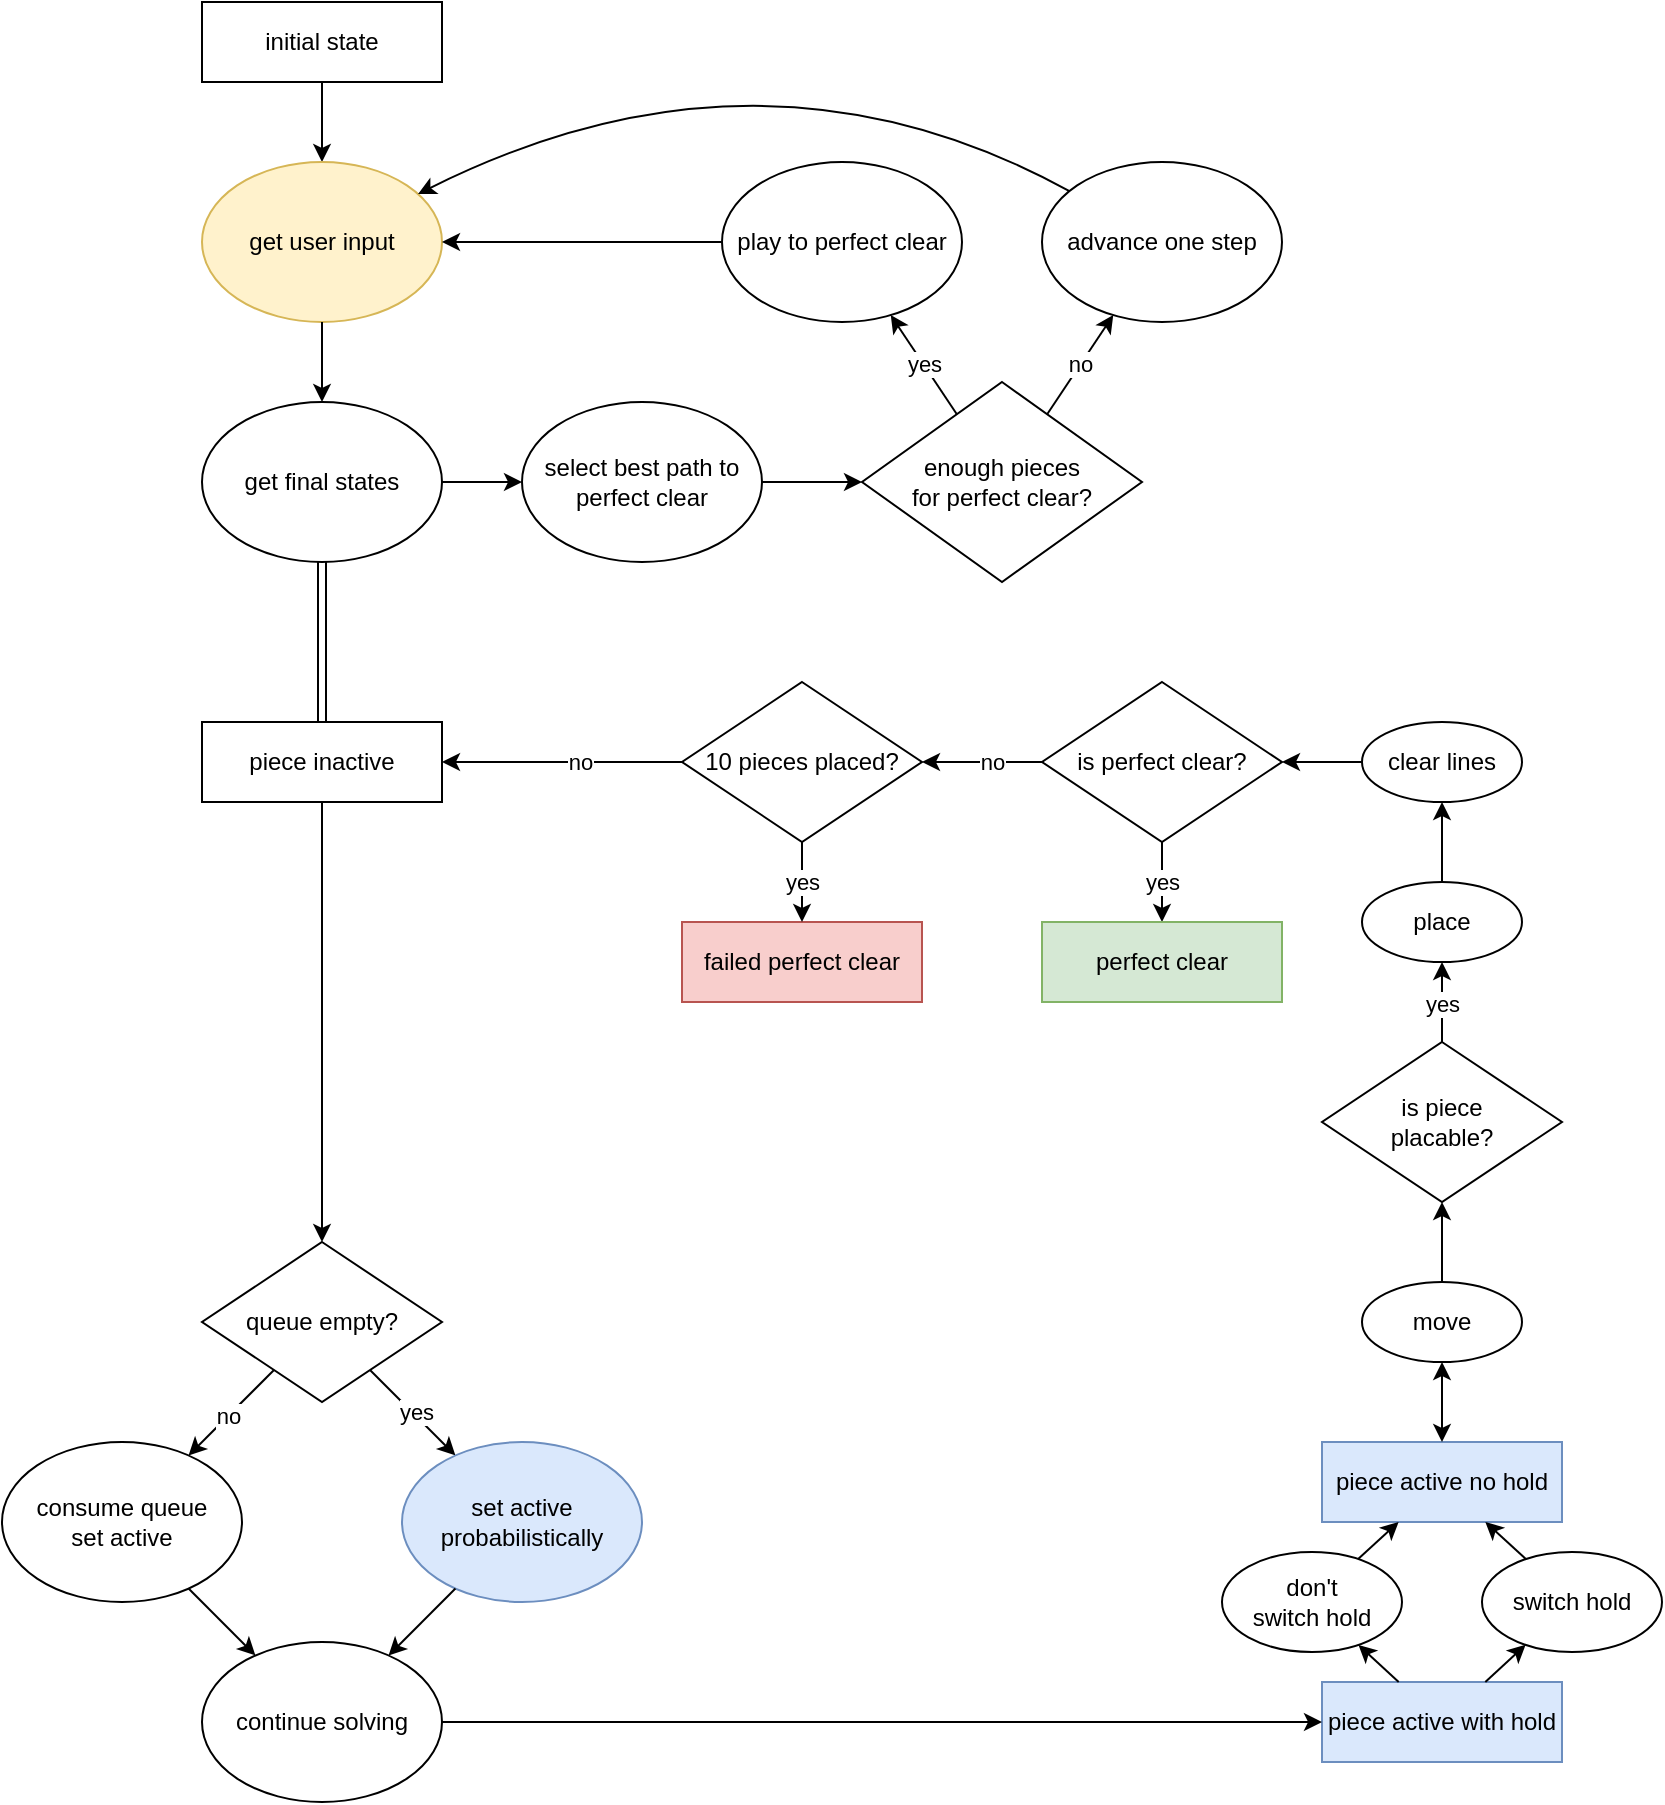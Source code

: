 <mxfile version="24.7.7">
  <diagram id="dM9V2Bz1HvMdEWx6jyEX" name="diagram">
    <mxGraphModel dx="1084" dy="2050" grid="1" gridSize="10" guides="1" tooltips="1" connect="1" arrows="1" fold="1" page="1" pageScale="1" pageWidth="1169" pageHeight="827" math="0" shadow="0">
      <root>
        <mxCell id="0" />
        <mxCell id="1" parent="0" />
        <mxCell id="d8R_VPtZPnQb-wezrXx3-42" value="" style="endArrow=classic;html=1;rounded=0;" parent="1" source="d8R_VPtZPnQb-wezrXx3-38" target="d8R_VPtZPnQb-wezrXx3-40" edge="1">
          <mxGeometry width="50" height="50" relative="1" as="geometry">
            <mxPoint x="570" y="790" as="sourcePoint" />
            <mxPoint x="620" y="740" as="targetPoint" />
          </mxGeometry>
        </mxCell>
        <mxCell id="d8R_VPtZPnQb-wezrXx3-56" value="yes" style="edgeLabel;html=1;align=center;verticalAlign=middle;resizable=0;points=[];" parent="d8R_VPtZPnQb-wezrXx3-42" vertex="1" connectable="0">
          <mxGeometry x="-0.224" y="-3" relative="1" as="geometry">
            <mxPoint x="-3" y="-4" as="offset" />
          </mxGeometry>
        </mxCell>
        <mxCell id="d8R_VPtZPnQb-wezrXx3-1" value="piece inactive" style="rounded=0;whiteSpace=wrap;html=1;" parent="1" vertex="1">
          <mxGeometry x="240" y="440" width="120" height="40" as="geometry" />
        </mxCell>
        <mxCell id="d8R_VPtZPnQb-wezrXx3-2" value="queue empty?" style="rhombus;whiteSpace=wrap;html=1;" parent="1" vertex="1">
          <mxGeometry x="240" y="700" width="120" height="80" as="geometry" />
        </mxCell>
        <mxCell id="d8R_VPtZPnQb-wezrXx3-5" value="consume queue&lt;br&gt;set active" style="ellipse;whiteSpace=wrap;html=1;" parent="1" vertex="1">
          <mxGeometry x="140" y="800" width="120" height="80" as="geometry" />
        </mxCell>
        <mxCell id="d8R_VPtZPnQb-wezrXx3-8" value="" style="endArrow=classic;html=1;rounded=0;" parent="1" source="d8R_VPtZPnQb-wezrXx3-2" target="fRPpE20qmiLavwR9nwTS-5" edge="1">
          <mxGeometry width="50" height="50" relative="1" as="geometry">
            <mxPoint x="230" y="890" as="sourcePoint" />
            <mxPoint x="361.589" y="769.271" as="targetPoint" />
          </mxGeometry>
        </mxCell>
        <mxCell id="d8R_VPtZPnQb-wezrXx3-12" value="yes" style="edgeLabel;html=1;align=center;verticalAlign=middle;resizable=0;points=[];" parent="d8R_VPtZPnQb-wezrXx3-8" vertex="1" connectable="0">
          <mxGeometry x="0.018" y="1" relative="1" as="geometry">
            <mxPoint as="offset" />
          </mxGeometry>
        </mxCell>
        <mxCell id="d8R_VPtZPnQb-wezrXx3-11" value="" style="endArrow=classic;html=1;rounded=0;" parent="1" source="d8R_VPtZPnQb-wezrXx3-2" target="d8R_VPtZPnQb-wezrXx3-5" edge="1">
          <mxGeometry width="50" height="50" relative="1" as="geometry">
            <mxPoint x="280" y="750" as="sourcePoint" />
            <mxPoint x="248.837" y="812.022" as="targetPoint" />
          </mxGeometry>
        </mxCell>
        <mxCell id="d8R_VPtZPnQb-wezrXx3-13" value="no" style="edgeLabel;html=1;align=center;verticalAlign=middle;resizable=0;points=[];" parent="d8R_VPtZPnQb-wezrXx3-11" vertex="1" connectable="0">
          <mxGeometry x="0.095" relative="1" as="geometry">
            <mxPoint y="-1" as="offset" />
          </mxGeometry>
        </mxCell>
        <mxCell id="d8R_VPtZPnQb-wezrXx3-15" value="continue solving" style="ellipse;whiteSpace=wrap;html=1;" parent="1" vertex="1">
          <mxGeometry x="240" y="900" width="120" height="80" as="geometry" />
        </mxCell>
        <mxCell id="d8R_VPtZPnQb-wezrXx3-19" value="" style="endArrow=classic;html=1;rounded=0;" parent="1" target="fRPpE20qmiLavwR9nwTS-5" edge="1">
          <mxGeometry width="50" height="50" relative="1" as="geometry">
            <mxPoint x="400" y="840" as="sourcePoint" />
            <mxPoint x="420" y="920" as="targetPoint" />
          </mxGeometry>
        </mxCell>
        <mxCell id="d8R_VPtZPnQb-wezrXx3-20" value="" style="endArrow=classic;html=1;rounded=0;" parent="1" source="d8R_VPtZPnQb-wezrXx3-5" target="d8R_VPtZPnQb-wezrXx3-15" edge="1">
          <mxGeometry width="50" height="50" relative="1" as="geometry">
            <mxPoint x="30" y="1020" as="sourcePoint" />
            <mxPoint x="180" y="720" as="targetPoint" />
          </mxGeometry>
        </mxCell>
        <mxCell id="d8R_VPtZPnQb-wezrXx3-28" value="piece active with hold" style="rounded=0;whiteSpace=wrap;html=1;fillColor=#dae8fc;strokeColor=#6c8ebf;" parent="1" vertex="1">
          <mxGeometry x="800" y="920" width="120" height="40" as="geometry" />
        </mxCell>
        <mxCell id="d8R_VPtZPnQb-wezrXx3-38" value="is piece&lt;br&gt;placable?" style="rhombus;whiteSpace=wrap;html=1;" parent="1" vertex="1">
          <mxGeometry x="800" y="600" width="120" height="80" as="geometry" />
        </mxCell>
        <mxCell id="d8R_VPtZPnQb-wezrXx3-40" value="place" style="ellipse;whiteSpace=wrap;html=1;" parent="1" vertex="1">
          <mxGeometry x="820" y="520" width="80" height="40" as="geometry" />
        </mxCell>
        <mxCell id="d8R_VPtZPnQb-wezrXx3-41" value="clear lines" style="ellipse;whiteSpace=wrap;html=1;" parent="1" vertex="1">
          <mxGeometry x="820" y="440" width="80" height="40" as="geometry" />
        </mxCell>
        <mxCell id="d8R_VPtZPnQb-wezrXx3-43" value="" style="endArrow=classic;html=1;rounded=0;" parent="1" source="d8R_VPtZPnQb-wezrXx3-40" target="d8R_VPtZPnQb-wezrXx3-41" edge="1">
          <mxGeometry width="50" height="50" relative="1" as="geometry">
            <mxPoint x="810" y="510" as="sourcePoint" />
            <mxPoint x="770" y="510" as="targetPoint" />
          </mxGeometry>
        </mxCell>
        <mxCell id="d8R_VPtZPnQb-wezrXx3-44" value="" style="endArrow=classic;html=1;rounded=0;" parent="1" source="d8R_VPtZPnQb-wezrXx3-41" target="d8R_VPtZPnQb-wezrXx3-92" edge="1">
          <mxGeometry width="50" height="50" relative="1" as="geometry">
            <mxPoint x="650" y="510" as="sourcePoint" />
            <mxPoint x="600" y="500" as="targetPoint" />
          </mxGeometry>
        </mxCell>
        <mxCell id="d8R_VPtZPnQb-wezrXx3-47" value="" style="endArrow=classic;html=1;rounded=0;" parent="1" source="d8R_VPtZPnQb-wezrXx3-15" target="d8R_VPtZPnQb-wezrXx3-28" edge="1">
          <mxGeometry width="50" height="50" relative="1" as="geometry">
            <mxPoint x="640" y="690" as="sourcePoint" />
            <mxPoint x="690" y="640" as="targetPoint" />
          </mxGeometry>
        </mxCell>
        <mxCell id="d8R_VPtZPnQb-wezrXx3-62" value="piece active no hold" style="rounded=0;whiteSpace=wrap;html=1;fillColor=#dae8fc;strokeColor=#6c8ebf;" parent="1" vertex="1">
          <mxGeometry x="800" y="800" width="120" height="40" as="geometry" />
        </mxCell>
        <mxCell id="d8R_VPtZPnQb-wezrXx3-69" value="move" style="ellipse;whiteSpace=wrap;html=1;" parent="1" vertex="1">
          <mxGeometry x="820" y="720" width="80" height="40" as="geometry" />
        </mxCell>
        <mxCell id="d8R_VPtZPnQb-wezrXx3-70" value="" style="endArrow=classic;html=1;rounded=0;startArrow=classic;startFill=1;" parent="1" source="d8R_VPtZPnQb-wezrXx3-62" target="d8R_VPtZPnQb-wezrXx3-69" edge="1">
          <mxGeometry width="50" height="50" relative="1" as="geometry">
            <mxPoint x="950" y="670.0" as="sourcePoint" />
            <mxPoint x="892.727" y="638.182" as="targetPoint" />
            <Array as="points" />
          </mxGeometry>
        </mxCell>
        <mxCell id="d8R_VPtZPnQb-wezrXx3-71" value="don&#39;t&lt;br&gt;switch hold" style="ellipse;whiteSpace=wrap;html=1;" parent="1" vertex="1">
          <mxGeometry x="750" y="855" width="90" height="50" as="geometry" />
        </mxCell>
        <mxCell id="d8R_VPtZPnQb-wezrXx3-73" value="switch hold" style="ellipse;whiteSpace=wrap;html=1;" parent="1" vertex="1">
          <mxGeometry x="880" y="855" width="90" height="50" as="geometry" />
        </mxCell>
        <mxCell id="d8R_VPtZPnQb-wezrXx3-74" value="" style="endArrow=classic;html=1;rounded=0;" parent="1" source="d8R_VPtZPnQb-wezrXx3-28" target="d8R_VPtZPnQb-wezrXx3-71" edge="1">
          <mxGeometry width="50" height="50" relative="1" as="geometry">
            <mxPoint x="1070" y="1030" as="sourcePoint" />
            <mxPoint x="1120" y="980" as="targetPoint" />
          </mxGeometry>
        </mxCell>
        <mxCell id="d8R_VPtZPnQb-wezrXx3-75" value="" style="endArrow=classic;html=1;rounded=0;" parent="1" source="d8R_VPtZPnQb-wezrXx3-28" target="d8R_VPtZPnQb-wezrXx3-73" edge="1">
          <mxGeometry width="50" height="50" relative="1" as="geometry">
            <mxPoint x="1100" y="990" as="sourcePoint" />
            <mxPoint x="1150" y="940" as="targetPoint" />
          </mxGeometry>
        </mxCell>
        <mxCell id="d8R_VPtZPnQb-wezrXx3-76" value="" style="endArrow=classic;html=1;rounded=0;" parent="1" source="d8R_VPtZPnQb-wezrXx3-71" target="d8R_VPtZPnQb-wezrXx3-62" edge="1">
          <mxGeometry width="50" height="50" relative="1" as="geometry">
            <mxPoint x="580" y="830" as="sourcePoint" />
            <mxPoint x="630" y="780" as="targetPoint" />
          </mxGeometry>
        </mxCell>
        <mxCell id="d8R_VPtZPnQb-wezrXx3-77" value="" style="endArrow=classic;html=1;rounded=0;" parent="1" source="d8R_VPtZPnQb-wezrXx3-73" target="d8R_VPtZPnQb-wezrXx3-62" edge="1">
          <mxGeometry width="50" height="50" relative="1" as="geometry">
            <mxPoint x="920" y="870" as="sourcePoint" />
            <mxPoint x="970" y="820" as="targetPoint" />
          </mxGeometry>
        </mxCell>
        <mxCell id="d8R_VPtZPnQb-wezrXx3-79" value="" style="endArrow=classic;html=1;rounded=0;" parent="1" source="d8R_VPtZPnQb-wezrXx3-69" target="d8R_VPtZPnQb-wezrXx3-38" edge="1">
          <mxGeometry width="50" height="50" relative="1" as="geometry">
            <mxPoint x="870" y="710" as="sourcePoint" />
            <mxPoint x="870" y="670" as="targetPoint" />
            <Array as="points" />
          </mxGeometry>
        </mxCell>
        <mxCell id="d8R_VPtZPnQb-wezrXx3-81" value="initial state" style="rounded=0;whiteSpace=wrap;html=1;" parent="1" vertex="1">
          <mxGeometry x="240" y="80" width="120" height="40" as="geometry" />
        </mxCell>
        <mxCell id="d8R_VPtZPnQb-wezrXx3-82" value="" style="endArrow=classic;html=1;rounded=0;startArrow=classic;startFill=1;shape=link;" parent="1" source="fRPpE20qmiLavwR9nwTS-10" target="d8R_VPtZPnQb-wezrXx3-1" edge="1">
          <mxGeometry width="50" height="50" relative="1" as="geometry">
            <mxPoint x="299.68" y="120" as="sourcePoint" />
            <mxPoint x="299.68" y="160" as="targetPoint" />
          </mxGeometry>
        </mxCell>
        <mxCell id="d8R_VPtZPnQb-wezrXx3-92" value="is perfect clear?" style="rhombus;whiteSpace=wrap;html=1;" parent="1" vertex="1">
          <mxGeometry x="660" y="420" width="120" height="80" as="geometry" />
        </mxCell>
        <mxCell id="d8R_VPtZPnQb-wezrXx3-93" value="no" style="endArrow=classic;html=1;rounded=0;" parent="1" source="d8R_VPtZPnQb-wezrXx3-92" target="d8R_VPtZPnQb-wezrXx3-96" edge="1">
          <mxGeometry x="-0.143" width="50" height="50" relative="1" as="geometry">
            <mxPoint x="540" y="460.0" as="sourcePoint" />
            <mxPoint x="580" y="450" as="targetPoint" />
            <mxPoint as="offset" />
          </mxGeometry>
        </mxCell>
        <mxCell id="d8R_VPtZPnQb-wezrXx3-94" value="yes&lt;br&gt;" style="endArrow=classic;html=1;rounded=0;" parent="1" source="d8R_VPtZPnQb-wezrXx3-92" target="d8R_VPtZPnQb-wezrXx3-95" edge="1">
          <mxGeometry width="50" height="50" relative="1" as="geometry">
            <mxPoint x="535" y="510.0" as="sourcePoint" />
            <mxPoint x="580" y="580" as="targetPoint" />
            <mxPoint as="offset" />
          </mxGeometry>
        </mxCell>
        <mxCell id="d8R_VPtZPnQb-wezrXx3-95" value="perfect clear" style="rounded=0;whiteSpace=wrap;html=1;fillColor=#d5e8d4;strokeColor=#82b366;" parent="1" vertex="1">
          <mxGeometry x="660" y="540" width="120" height="40" as="geometry" />
        </mxCell>
        <mxCell id="d8R_VPtZPnQb-wezrXx3-96" value="10 pieces placed?" style="rhombus;whiteSpace=wrap;html=1;" parent="1" vertex="1">
          <mxGeometry x="480" y="420" width="120" height="80" as="geometry" />
        </mxCell>
        <mxCell id="d8R_VPtZPnQb-wezrXx3-97" value="failed perfect clear" style="rounded=0;whiteSpace=wrap;html=1;fillColor=#f8cecc;strokeColor=#b85450;" parent="1" vertex="1">
          <mxGeometry x="480" y="540" width="120" height="40" as="geometry" />
        </mxCell>
        <mxCell id="d8R_VPtZPnQb-wezrXx3-100" value="yes&lt;br&gt;" style="endArrow=classic;html=1;rounded=0;" parent="1" source="d8R_VPtZPnQb-wezrXx3-96" target="d8R_VPtZPnQb-wezrXx3-97" edge="1">
          <mxGeometry width="50" height="50" relative="1" as="geometry">
            <mxPoint x="750" y="510.0" as="sourcePoint" />
            <mxPoint x="750" y="550.0" as="targetPoint" />
            <mxPoint as="offset" />
          </mxGeometry>
        </mxCell>
        <mxCell id="d8R_VPtZPnQb-wezrXx3-101" value="no" style="endArrow=classic;html=1;rounded=0;" parent="1" source="d8R_VPtZPnQb-wezrXx3-96" target="d8R_VPtZPnQb-wezrXx3-1" edge="1">
          <mxGeometry x="-0.143" width="50" height="50" relative="1" as="geometry">
            <mxPoint x="670" y="470.0" as="sourcePoint" />
            <mxPoint x="600" y="470.0" as="targetPoint" />
            <mxPoint as="offset" />
          </mxGeometry>
        </mxCell>
        <mxCell id="fRPpE20qmiLavwR9nwTS-3" value="enough pieces&lt;br&gt;for perfect clear?" style="rhombus;whiteSpace=wrap;html=1;" parent="1" vertex="1">
          <mxGeometry x="570" y="270" width="140" height="100" as="geometry" />
        </mxCell>
        <mxCell id="fRPpE20qmiLavwR9nwTS-5" value="set active probabilistically" style="ellipse;whiteSpace=wrap;html=1;fillColor=#dae8fc;strokeColor=#6c8ebf;" parent="1" vertex="1">
          <mxGeometry x="340" y="800" width="120" height="80" as="geometry" />
        </mxCell>
        <mxCell id="fRPpE20qmiLavwR9nwTS-6" value="" style="endArrow=classic;html=1;rounded=0;" parent="1" source="fRPpE20qmiLavwR9nwTS-5" target="d8R_VPtZPnQb-wezrXx3-15" edge="1">
          <mxGeometry width="50" height="50" relative="1" as="geometry">
            <mxPoint x="560" y="940" as="sourcePoint" />
            <mxPoint x="610" y="890" as="targetPoint" />
          </mxGeometry>
        </mxCell>
        <mxCell id="fRPpE20qmiLavwR9nwTS-8" value="" style="endArrow=classic;html=1;rounded=0;" parent="1" source="d8R_VPtZPnQb-wezrXx3-1" target="d8R_VPtZPnQb-wezrXx3-2" edge="1">
          <mxGeometry width="50" height="50" relative="1" as="geometry">
            <mxPoint x="310" y="410" as="sourcePoint" />
            <mxPoint x="310" y="450" as="targetPoint" />
          </mxGeometry>
        </mxCell>
        <mxCell id="fRPpE20qmiLavwR9nwTS-10" value="get final states" style="ellipse;whiteSpace=wrap;html=1;" parent="1" vertex="1">
          <mxGeometry x="240" y="280" width="120" height="80" as="geometry" />
        </mxCell>
        <mxCell id="fRPpE20qmiLavwR9nwTS-11" value="" style="endArrow=classic;html=1;rounded=0;endFill=1;" parent="1" source="d8R_VPtZPnQb-wezrXx3-81" target="fRPpE20qmiLavwR9nwTS-13" edge="1">
          <mxGeometry width="50" height="50" relative="1" as="geometry">
            <mxPoint x="300" y="120" as="sourcePoint" />
            <mxPoint x="300" y="280" as="targetPoint" />
          </mxGeometry>
        </mxCell>
        <mxCell id="fRPpE20qmiLavwR9nwTS-13" value="get user input" style="ellipse;whiteSpace=wrap;html=1;fillColor=#fff2cc;strokeColor=#d6b656;" parent="1" vertex="1">
          <mxGeometry x="240" y="160" width="120" height="80" as="geometry" />
        </mxCell>
        <mxCell id="fRPpE20qmiLavwR9nwTS-14" value="" style="endArrow=classic;html=1;rounded=0;endFill=1;" parent="1" source="fRPpE20qmiLavwR9nwTS-13" target="fRPpE20qmiLavwR9nwTS-10" edge="1">
          <mxGeometry width="50" height="50" relative="1" as="geometry">
            <mxPoint x="310" y="130" as="sourcePoint" />
            <mxPoint x="310" y="170" as="targetPoint" />
          </mxGeometry>
        </mxCell>
        <mxCell id="fRPpE20qmiLavwR9nwTS-15" value="" style="endArrow=classic;html=1;rounded=0;startArrow=none;" parent="1" source="fRPpE20qmiLavwR9nwTS-20" target="fRPpE20qmiLavwR9nwTS-3" edge="1">
          <mxGeometry width="50" height="50" relative="1" as="geometry">
            <mxPoint x="560" y="520" as="sourcePoint" />
            <mxPoint x="610" y="470" as="targetPoint" />
          </mxGeometry>
        </mxCell>
        <mxCell id="fRPpE20qmiLavwR9nwTS-16" value="no" style="endArrow=classic;html=1;rounded=0;" parent="1" source="fRPpE20qmiLavwR9nwTS-3" target="fRPpE20qmiLavwR9nwTS-19" edge="1">
          <mxGeometry width="50" height="50" relative="1" as="geometry">
            <mxPoint x="530" y="330" as="sourcePoint" />
            <mxPoint x="630" y="230" as="targetPoint" />
          </mxGeometry>
        </mxCell>
        <mxCell id="fRPpE20qmiLavwR9nwTS-17" value="yes" style="endArrow=classic;html=1;rounded=0;" parent="1" source="fRPpE20qmiLavwR9nwTS-3" target="fRPpE20qmiLavwR9nwTS-18" edge="1">
          <mxGeometry width="50" height="50" relative="1" as="geometry">
            <mxPoint x="604.793" y="305.148" as="sourcePoint" />
            <mxPoint x="720" y="240" as="targetPoint" />
          </mxGeometry>
        </mxCell>
        <mxCell id="fRPpE20qmiLavwR9nwTS-18" value="play to perfect clear" style="ellipse;whiteSpace=wrap;html=1;" parent="1" vertex="1">
          <mxGeometry x="500" y="160" width="120" height="80" as="geometry" />
        </mxCell>
        <mxCell id="fRPpE20qmiLavwR9nwTS-19" value="advance one step" style="ellipse;whiteSpace=wrap;html=1;" parent="1" vertex="1">
          <mxGeometry x="660" y="160" width="120" height="80" as="geometry" />
        </mxCell>
        <mxCell id="fRPpE20qmiLavwR9nwTS-20" value="select best path to perfect clear" style="ellipse;whiteSpace=wrap;html=1;" parent="1" vertex="1">
          <mxGeometry x="400" y="280" width="120" height="80" as="geometry" />
        </mxCell>
        <mxCell id="fRPpE20qmiLavwR9nwTS-21" value="" style="endArrow=classic;html=1;rounded=0;endFill=1;" parent="1" source="fRPpE20qmiLavwR9nwTS-10" target="fRPpE20qmiLavwR9nwTS-20" edge="1">
          <mxGeometry width="50" height="50" relative="1" as="geometry">
            <mxPoint x="360" y="320" as="sourcePoint" />
            <mxPoint x="550" y="320" as="targetPoint" />
          </mxGeometry>
        </mxCell>
        <mxCell id="fRPpE20qmiLavwR9nwTS-22" value="" style="endArrow=classic;html=1;curved=1;" parent="1" source="fRPpE20qmiLavwR9nwTS-19" target="fRPpE20qmiLavwR9nwTS-13" edge="1">
          <mxGeometry width="50" height="50" relative="1" as="geometry">
            <mxPoint x="520" y="280" as="sourcePoint" />
            <mxPoint x="570" y="230" as="targetPoint" />
            <Array as="points">
              <mxPoint x="520" y="90" />
            </Array>
          </mxGeometry>
        </mxCell>
        <mxCell id="fRPpE20qmiLavwR9nwTS-24" value="" style="endArrow=classic;html=1;rounded=0;" parent="1" source="fRPpE20qmiLavwR9nwTS-18" target="fRPpE20qmiLavwR9nwTS-13" edge="1">
          <mxGeometry width="50" height="50" relative="1" as="geometry">
            <mxPoint x="390" y="270" as="sourcePoint" />
            <mxPoint x="440" y="220" as="targetPoint" />
          </mxGeometry>
        </mxCell>
      </root>
    </mxGraphModel>
  </diagram>
</mxfile>
